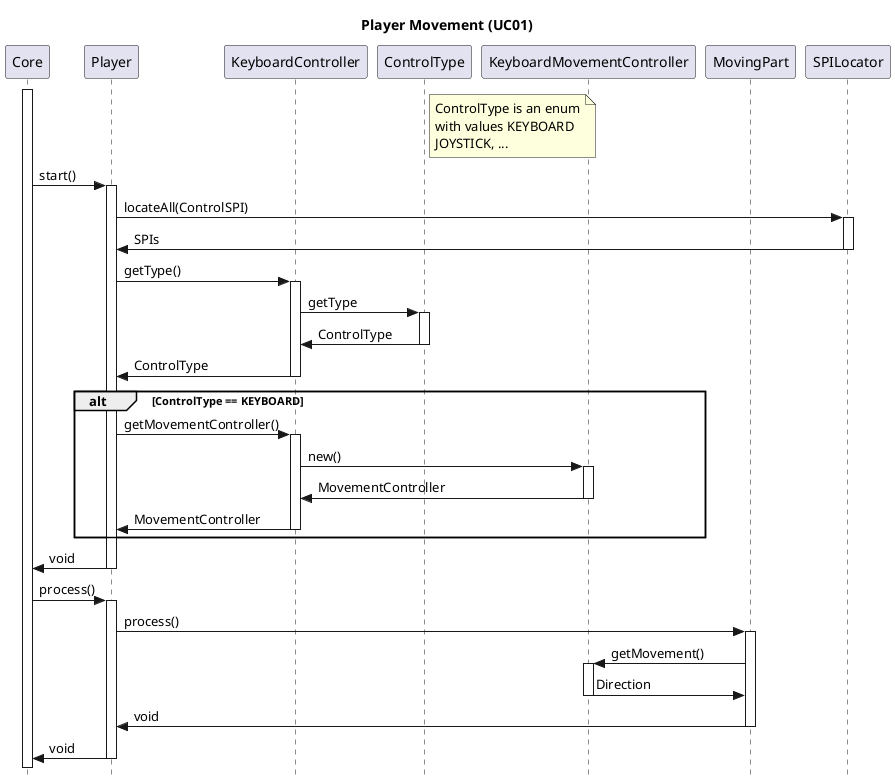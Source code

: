 '@startuml Player Movement
'skinparam style strictuml
'title Player Movement (UC01)
'
'participant Core
'participant Player
'participant KeyboardController
'participant MovementController
'participant MovingPart
'participant SPILocator
'
'
'activate Core
'Core -> Player : start()
'activate Player
'Player -> SPILocator : locateAll(ControlSPI)
'activate SPILocator
'SPILocator -> Player : SPIs
'deactivate SPILocator
'
'Player -> KeyboardController : getType()
'activate KeyboardController
'KeyboardController -> Player : ControlType
'deactivate KeyboardController
'
'alt ControlType == KEYBOARD
'Player -> KeyboardController : getMovementController()
'activate KeyboardController
'KeyboardController -> KeyboardMovementController : new()
'activate KeyboardMovementController
'KeyboardMovementController -> KeyboardController : KeyboardMovementController
'deactivate KeyboardMovementController
'KeyboardController -> Player : MovementController
'deactivate KeyboardController
'
'
'end alt
'
'Player -> Core : void
'deactivate Player
'
'Core -> Player : process()
'activate Player
'
'Player -> MovingPart : process()
'activate MovingPart
'
'MovingPart -> KeyboardMovementController : getMovement()
'activate KeyboardMovementController
'KeyboardMovementController -> MovingPart : Direction
'deactivate KeyboardMovementController
'
'MovingPart -> Player : void
'deactivate MovingPart
'
'Player -> Core : void
'deactivate Player
'@enduml


@startuml Player Movement (UC01)
skinparam style strictuml
title Player Movement (UC01)

participant Core
participant Player
participant KeyboardController
participant ControlType
note right of ControlType
        ControlType is an enum
        with values KEYBOARD
        JOYSTICK, ...
end note
participant KeyboardMovementController
participant MovingPart
participant SPILocator

activate Core
Core -> Player : start()
activate Player
Player -> SPILocator : locateAll(ControlSPI)
activate SPILocator
SPILocator -> Player : SPIs
deactivate SPILocator

Player -> KeyboardController : getType()
activate KeyboardController
KeyboardController -> ControlType : getType
activate ControlType
ControlType -> KeyboardController : ControlType
deactivate ControlType
KeyboardController -> Player : ControlType
deactivate KeyboardController


alt ControlType == KEYBOARD
Player -> KeyboardController : getMovementController()
activate KeyboardController
KeyboardController -> KeyboardMovementController : new()
activate KeyboardMovementController
KeyboardMovementController -> KeyboardController : MovementController
deactivate KeyboardMovementController
KeyboardController -> Player : MovementController
deactivate KeyboardController
' Player -> KeyboardMovementController : isKeyPressed()
' activate KeyboardMovementController
' KeyboardMovementController -> Player : keyPressed
' deactivate KeyboardMovementController
' Player -> KeyboardMovementController : isKeyReleased()
' activate KeyboardMovementController
' KeyboardMovementController -> Player : keyReleased
' deactivate KeyboardMovementController
end alt
Player -> Core : void
deactivate Player
Core -> Player : process()
activate Player
Player -> MovingPart : process()
activate MovingPart
MovingPart -> KeyboardMovementController : getMovement()
activate KeyboardMovementController
KeyboardMovementController -> MovingPart : Direction
deactivate KeyboardMovementController
MovingPart -> Player : void
deactivate MovingPart
Player -> Core : void
deactivate Player
@enduml

